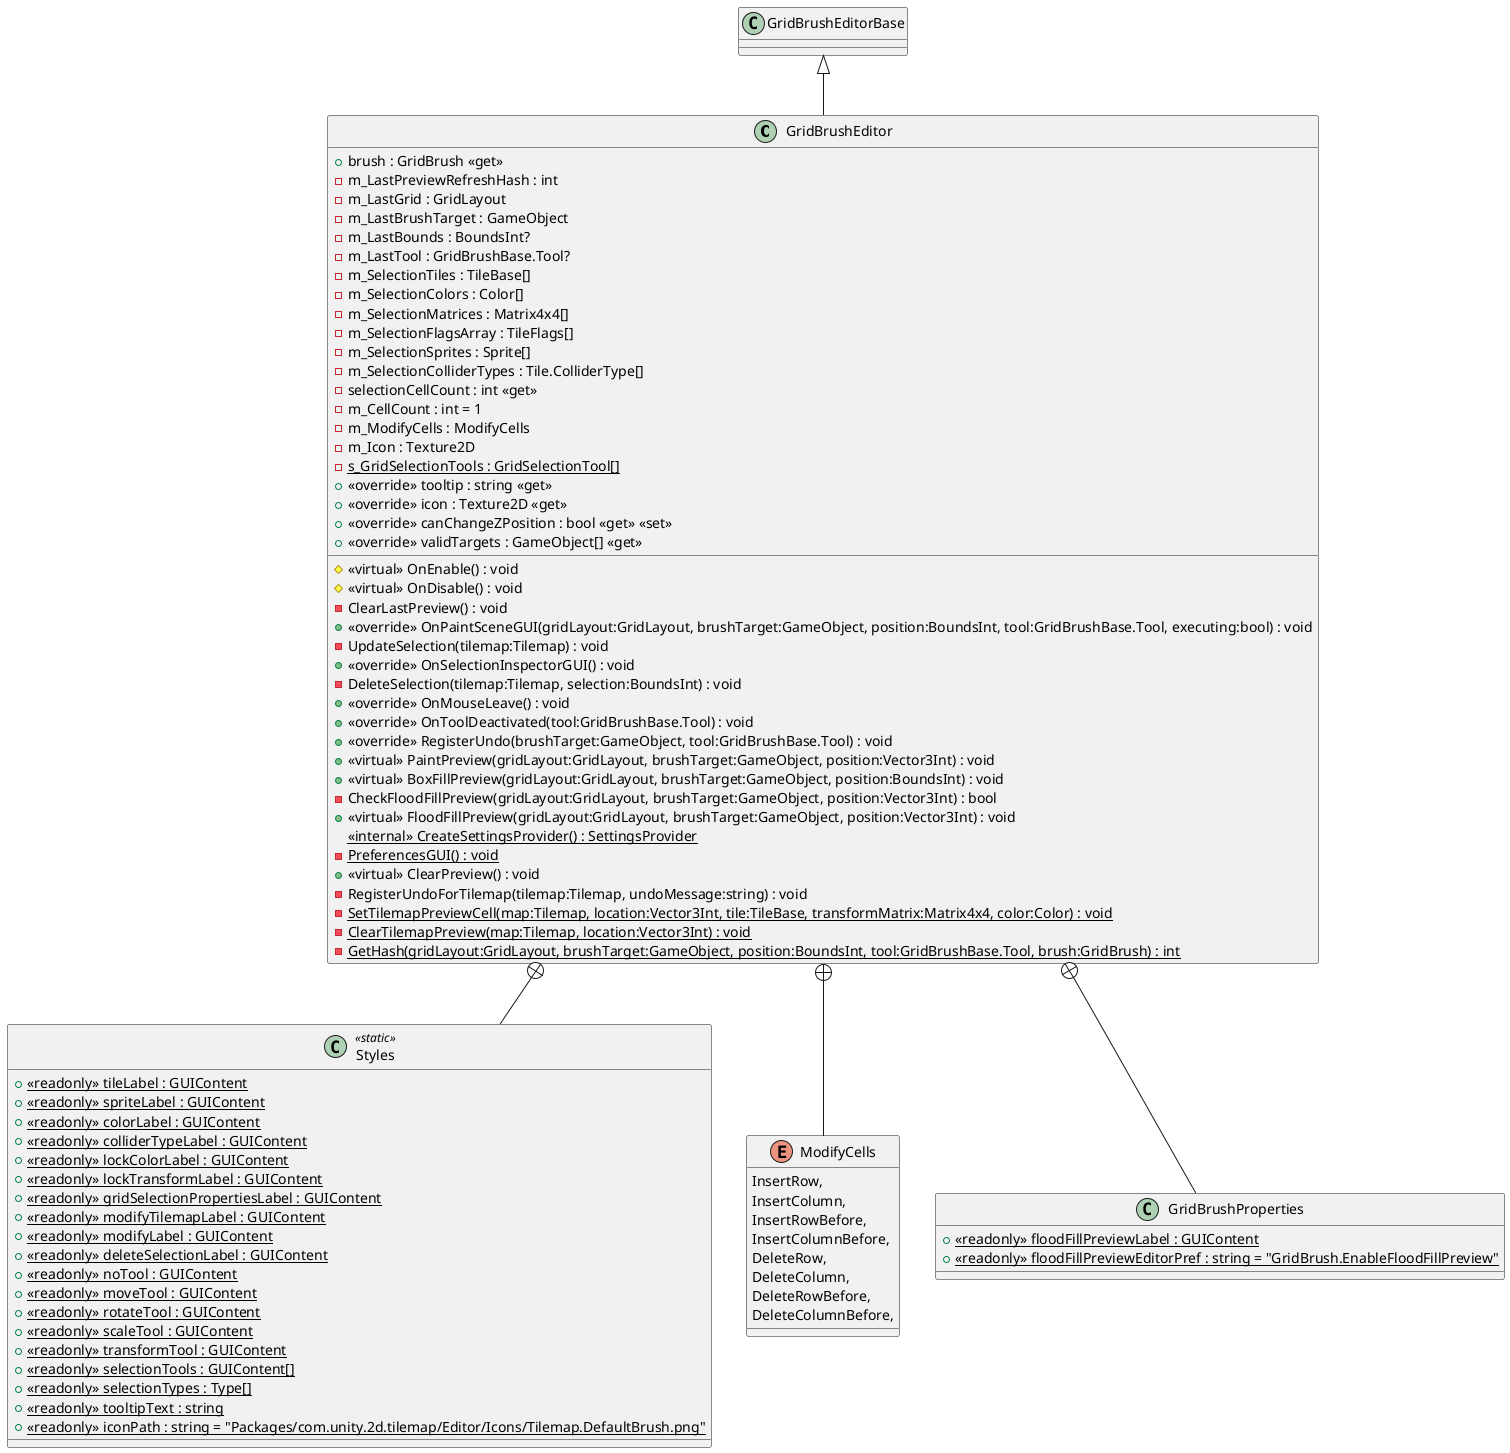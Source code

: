 @startuml
class GridBrushEditor {
    + brush : GridBrush <<get>>
    - m_LastPreviewRefreshHash : int
    - m_LastGrid : GridLayout
    - m_LastBrushTarget : GameObject
    - m_LastBounds : BoundsInt?
    - m_LastTool : GridBrushBase.Tool?
    - m_SelectionTiles : TileBase[]
    - m_SelectionColors : Color[]
    - m_SelectionMatrices : Matrix4x4[]
    - m_SelectionFlagsArray : TileFlags[]
    - m_SelectionSprites : Sprite[]
    - m_SelectionColliderTypes : Tile.ColliderType[]
    - selectionCellCount : int <<get>>
    - m_CellCount : int = 1
    - m_ModifyCells : ModifyCells
    - m_Icon : Texture2D
    - {static} s_GridSelectionTools : GridSelectionTool[]
    # <<virtual>> OnEnable() : void
    # <<virtual>> OnDisable() : void
    - ClearLastPreview() : void
    + <<override>> OnPaintSceneGUI(gridLayout:GridLayout, brushTarget:GameObject, position:BoundsInt, tool:GridBrushBase.Tool, executing:bool) : void
    - UpdateSelection(tilemap:Tilemap) : void
    + <<override>> OnSelectionInspectorGUI() : void
    - DeleteSelection(tilemap:Tilemap, selection:BoundsInt) : void
    + <<override>> OnMouseLeave() : void
    + <<override>> OnToolDeactivated(tool:GridBrushBase.Tool) : void
    + <<override>> tooltip : string <<get>>
    + <<override>> icon : Texture2D <<get>>
    + <<override>> canChangeZPosition : bool <<get>> <<set>>
    + <<override>> RegisterUndo(brushTarget:GameObject, tool:GridBrushBase.Tool) : void
    + <<override>> validTargets : GameObject[] <<get>>
    + <<virtual>> PaintPreview(gridLayout:GridLayout, brushTarget:GameObject, position:Vector3Int) : void
    + <<virtual>> BoxFillPreview(gridLayout:GridLayout, brushTarget:GameObject, position:BoundsInt) : void
    - CheckFloodFillPreview(gridLayout:GridLayout, brushTarget:GameObject, position:Vector3Int) : bool
    + <<virtual>> FloodFillPreview(gridLayout:GridLayout, brushTarget:GameObject, position:Vector3Int) : void
    <<internal>> {static} CreateSettingsProvider() : SettingsProvider
    - {static} PreferencesGUI() : void
    + <<virtual>> ClearPreview() : void
    - RegisterUndoForTilemap(tilemap:Tilemap, undoMessage:string) : void
    - {static} SetTilemapPreviewCell(map:Tilemap, location:Vector3Int, tile:TileBase, transformMatrix:Matrix4x4, color:Color) : void
    - {static} ClearTilemapPreview(map:Tilemap, location:Vector3Int) : void
    - {static} GetHash(gridLayout:GridLayout, brushTarget:GameObject, position:BoundsInt, tool:GridBrushBase.Tool, brush:GridBrush) : int
}
class Styles <<static>> {
    + {static} <<readonly>> tileLabel : GUIContent
    + {static} <<readonly>> spriteLabel : GUIContent
    + {static} <<readonly>> colorLabel : GUIContent
    + {static} <<readonly>> colliderTypeLabel : GUIContent
    + {static} <<readonly>> lockColorLabel : GUIContent
    + {static} <<readonly>> lockTransformLabel : GUIContent
    + {static} <<readonly>> gridSelectionPropertiesLabel : GUIContent
    + {static} <<readonly>> modifyTilemapLabel : GUIContent
    + {static} <<readonly>> modifyLabel : GUIContent
    + {static} <<readonly>> deleteSelectionLabel : GUIContent
    + {static} <<readonly>> noTool : GUIContent
    + {static} <<readonly>> moveTool : GUIContent
    + {static} <<readonly>> rotateTool : GUIContent
    + {static} <<readonly>> scaleTool : GUIContent
    + {static} <<readonly>> transformTool : GUIContent
    + {static} <<readonly>> selectionTools : GUIContent[]
    + {static} <<readonly>> selectionTypes : Type[]
    + {static} <<readonly>> tooltipText : string
    + {static} <<readonly>> iconPath : string = "Packages/com.unity.2d.tilemap/Editor/Icons/Tilemap.DefaultBrush.png"
}
enum ModifyCells {
    InsertRow,
    InsertColumn,
    InsertRowBefore,
    InsertColumnBefore,
    DeleteRow,
    DeleteColumn,
    DeleteRowBefore,
    DeleteColumnBefore,
}
class GridBrushProperties {
    + {static} <<readonly>> floodFillPreviewLabel : GUIContent
    + {static} <<readonly>> floodFillPreviewEditorPref : string = "GridBrush.EnableFloodFillPreview"
}
GridBrushEditorBase <|-- GridBrushEditor
GridBrushEditor +-- Styles
GridBrushEditor +-- ModifyCells
GridBrushEditor +-- GridBrushProperties
@enduml
